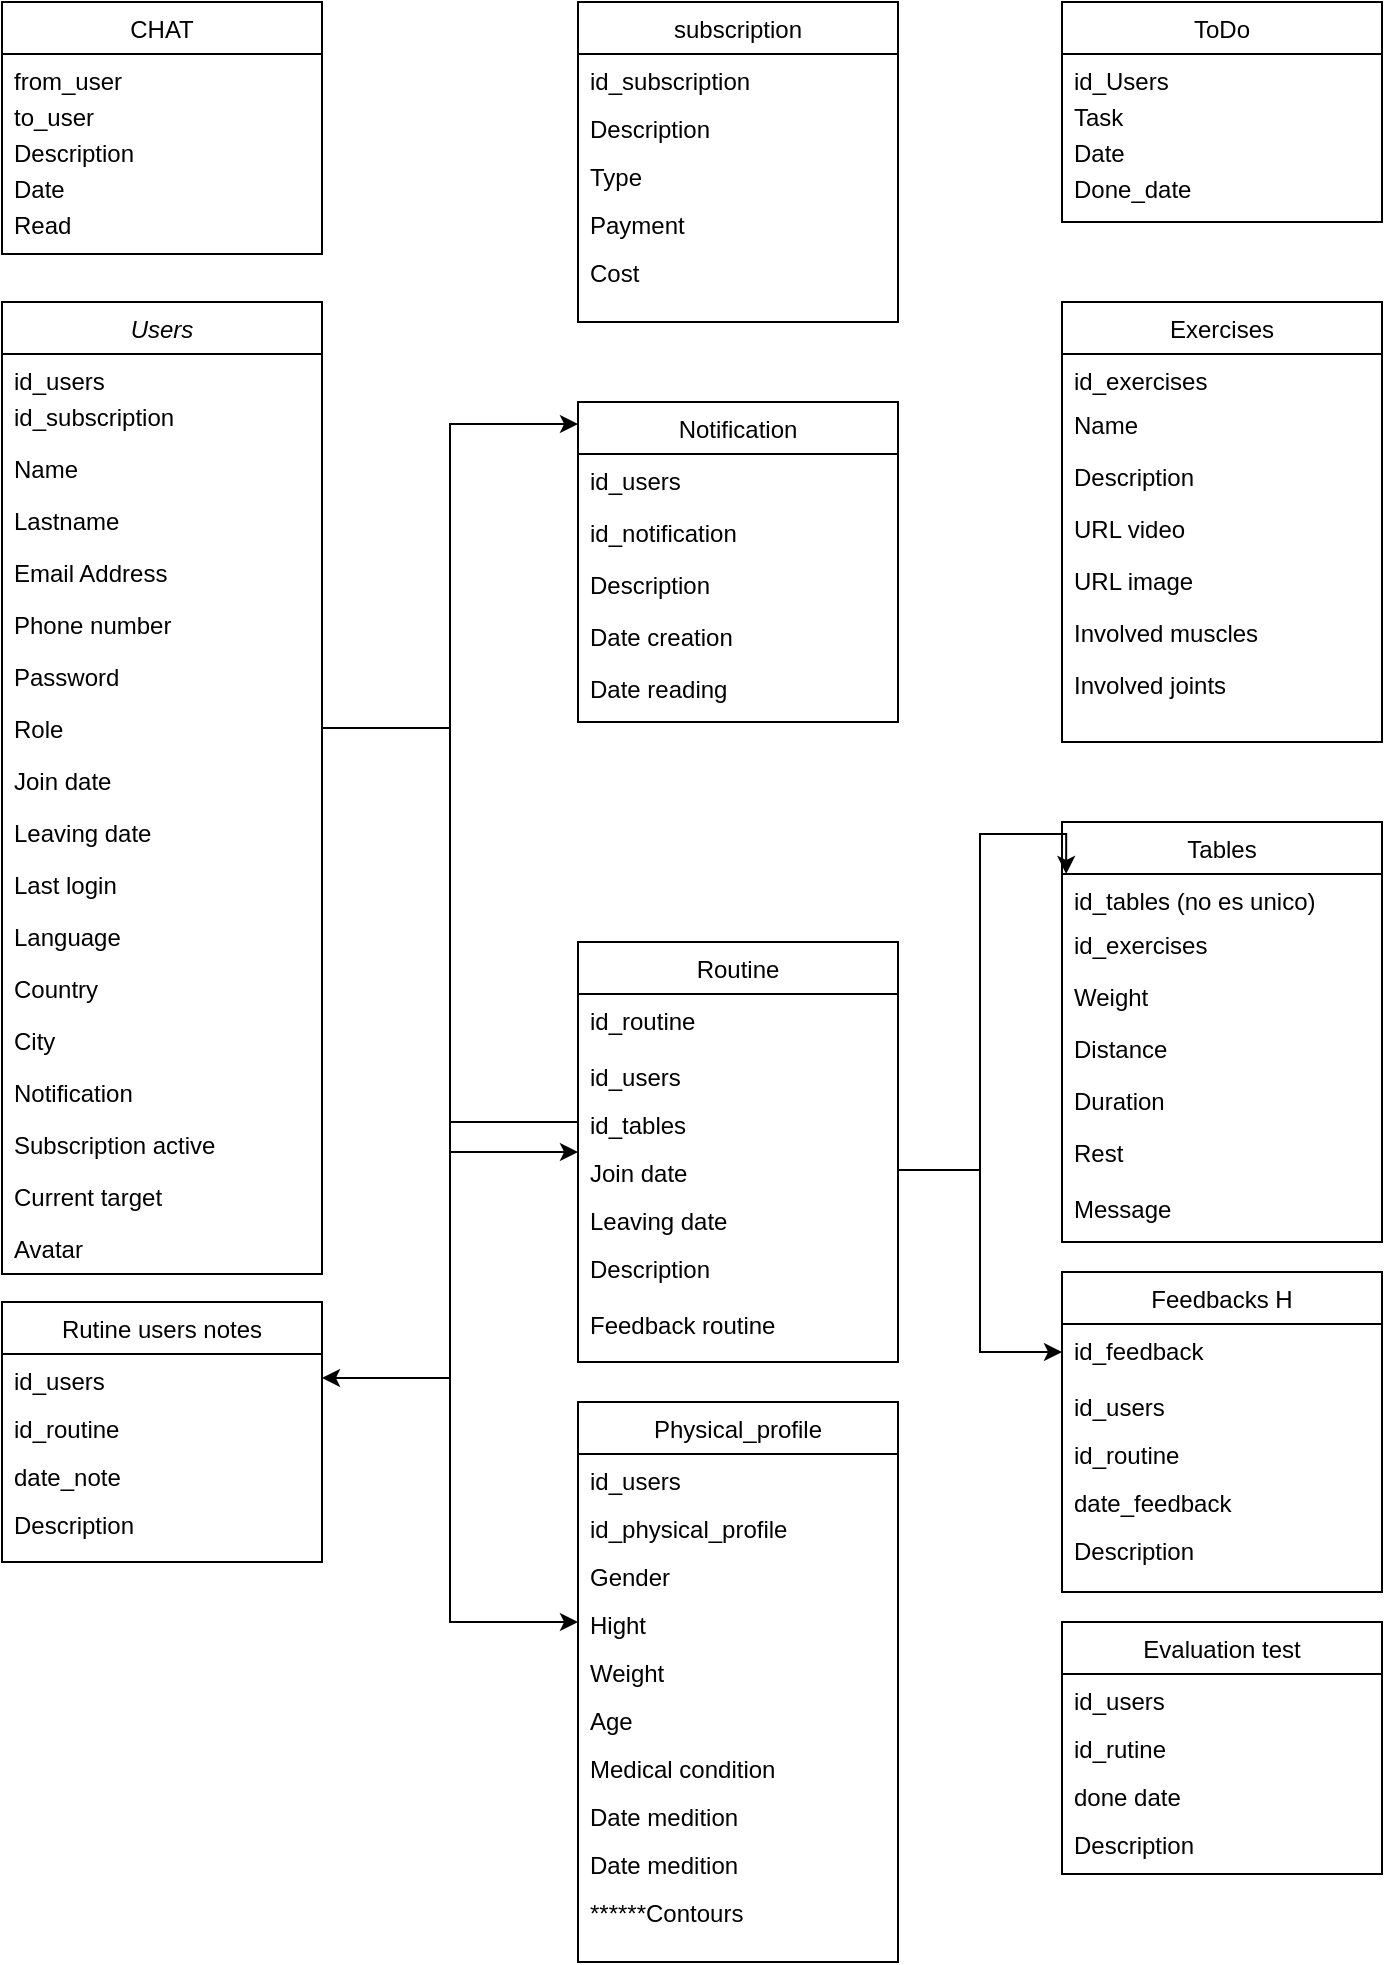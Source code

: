 <mxfile version="21.5.0" type="github">
  <diagram id="C5RBs43oDa-KdzZeNtuy" name="Page-1">
    <mxGraphModel dx="1050" dy="602" grid="1" gridSize="10" guides="1" tooltips="1" connect="1" arrows="1" fold="1" page="1" pageScale="1" pageWidth="827" pageHeight="1169" math="0" shadow="0">
      <root>
        <mxCell id="WIyWlLk6GJQsqaUBKTNV-0" />
        <mxCell id="WIyWlLk6GJQsqaUBKTNV-1" parent="WIyWlLk6GJQsqaUBKTNV-0" />
        <mxCell id="zkfFHV4jXpPFQw0GAbJ--0" value="Users" style="swimlane;fontStyle=2;align=center;verticalAlign=top;childLayout=stackLayout;horizontal=1;startSize=26;horizontalStack=0;resizeParent=1;resizeLast=0;collapsible=1;marginBottom=0;rounded=0;shadow=0;strokeWidth=1;" parent="WIyWlLk6GJQsqaUBKTNV-1" vertex="1">
          <mxGeometry x="60" y="180" width="160" height="486" as="geometry">
            <mxRectangle x="230" y="140" width="160" height="26" as="alternateBounds" />
          </mxGeometry>
        </mxCell>
        <mxCell id="e5BtcsWPOi4VYvRs_lGN-6" value="id_users" style="text;align=left;verticalAlign=top;spacingLeft=4;spacingRight=4;overflow=hidden;rotatable=0;points=[[0,0.5],[1,0.5]];portConstraint=eastwest;" parent="zkfFHV4jXpPFQw0GAbJ--0" vertex="1">
          <mxGeometry y="26" width="160" height="18" as="geometry" />
        </mxCell>
        <mxCell id="e5BtcsWPOi4VYvRs_lGN-13" value="id_subscription" style="text;align=left;verticalAlign=top;spacingLeft=4;spacingRight=4;overflow=hidden;rotatable=0;points=[[0,0.5],[1,0.5]];portConstraint=eastwest;" parent="zkfFHV4jXpPFQw0GAbJ--0" vertex="1">
          <mxGeometry y="44" width="160" height="26" as="geometry" />
        </mxCell>
        <mxCell id="zkfFHV4jXpPFQw0GAbJ--1" value="Name" style="text;align=left;verticalAlign=top;spacingLeft=4;spacingRight=4;overflow=hidden;rotatable=0;points=[[0,0.5],[1,0.5]];portConstraint=eastwest;" parent="zkfFHV4jXpPFQw0GAbJ--0" vertex="1">
          <mxGeometry y="70" width="160" height="26" as="geometry" />
        </mxCell>
        <mxCell id="zkfFHV4jXpPFQw0GAbJ--2" value="Lastname" style="text;align=left;verticalAlign=top;spacingLeft=4;spacingRight=4;overflow=hidden;rotatable=0;points=[[0,0.5],[1,0.5]];portConstraint=eastwest;rounded=0;shadow=0;html=0;" parent="zkfFHV4jXpPFQw0GAbJ--0" vertex="1">
          <mxGeometry y="96" width="160" height="26" as="geometry" />
        </mxCell>
        <mxCell id="zkfFHV4jXpPFQw0GAbJ--3" value="Email Address" style="text;align=left;verticalAlign=top;spacingLeft=4;spacingRight=4;overflow=hidden;rotatable=0;points=[[0,0.5],[1,0.5]];portConstraint=eastwest;rounded=0;shadow=0;html=0;" parent="zkfFHV4jXpPFQw0GAbJ--0" vertex="1">
          <mxGeometry y="122" width="160" height="26" as="geometry" />
        </mxCell>
        <mxCell id="zkfFHV4jXpPFQw0GAbJ--5" value="Phone number" style="text;align=left;verticalAlign=top;spacingLeft=4;spacingRight=4;overflow=hidden;rotatable=0;points=[[0,0.5],[1,0.5]];portConstraint=eastwest;" parent="zkfFHV4jXpPFQw0GAbJ--0" vertex="1">
          <mxGeometry y="148" width="160" height="26" as="geometry" />
        </mxCell>
        <mxCell id="e5BtcsWPOi4VYvRs_lGN-0" value="Password" style="text;align=left;verticalAlign=top;spacingLeft=4;spacingRight=4;overflow=hidden;rotatable=0;points=[[0,0.5],[1,0.5]];portConstraint=eastwest;" parent="zkfFHV4jXpPFQw0GAbJ--0" vertex="1">
          <mxGeometry y="174" width="160" height="26" as="geometry" />
        </mxCell>
        <mxCell id="e5BtcsWPOi4VYvRs_lGN-1" value="Role" style="text;align=left;verticalAlign=top;spacingLeft=4;spacingRight=4;overflow=hidden;rotatable=0;points=[[0,0.5],[1,0.5]];portConstraint=eastwest;" parent="zkfFHV4jXpPFQw0GAbJ--0" vertex="1">
          <mxGeometry y="200" width="160" height="26" as="geometry" />
        </mxCell>
        <mxCell id="e5BtcsWPOi4VYvRs_lGN-2" value="Join date" style="text;align=left;verticalAlign=top;spacingLeft=4;spacingRight=4;overflow=hidden;rotatable=0;points=[[0,0.5],[1,0.5]];portConstraint=eastwest;" parent="zkfFHV4jXpPFQw0GAbJ--0" vertex="1">
          <mxGeometry y="226" width="160" height="26" as="geometry" />
        </mxCell>
        <mxCell id="e5BtcsWPOi4VYvRs_lGN-3" value="Leaving date" style="text;align=left;verticalAlign=top;spacingLeft=4;spacingRight=4;overflow=hidden;rotatable=0;points=[[0,0.5],[1,0.5]];portConstraint=eastwest;" parent="zkfFHV4jXpPFQw0GAbJ--0" vertex="1">
          <mxGeometry y="252" width="160" height="26" as="geometry" />
        </mxCell>
        <mxCell id="e5BtcsWPOi4VYvRs_lGN-7" value="Last login" style="text;align=left;verticalAlign=top;spacingLeft=4;spacingRight=4;overflow=hidden;rotatable=0;points=[[0,0.5],[1,0.5]];portConstraint=eastwest;" parent="zkfFHV4jXpPFQw0GAbJ--0" vertex="1">
          <mxGeometry y="278" width="160" height="26" as="geometry" />
        </mxCell>
        <mxCell id="e5BtcsWPOi4VYvRs_lGN-8" value="Language" style="text;align=left;verticalAlign=top;spacingLeft=4;spacingRight=4;overflow=hidden;rotatable=0;points=[[0,0.5],[1,0.5]];portConstraint=eastwest;" parent="zkfFHV4jXpPFQw0GAbJ--0" vertex="1">
          <mxGeometry y="304" width="160" height="26" as="geometry" />
        </mxCell>
        <mxCell id="e5BtcsWPOi4VYvRs_lGN-9" value="Country" style="text;align=left;verticalAlign=top;spacingLeft=4;spacingRight=4;overflow=hidden;rotatable=0;points=[[0,0.5],[1,0.5]];portConstraint=eastwest;" parent="zkfFHV4jXpPFQw0GAbJ--0" vertex="1">
          <mxGeometry y="330" width="160" height="26" as="geometry" />
        </mxCell>
        <mxCell id="e5BtcsWPOi4VYvRs_lGN-10" value="City" style="text;align=left;verticalAlign=top;spacingLeft=4;spacingRight=4;overflow=hidden;rotatable=0;points=[[0,0.5],[1,0.5]];portConstraint=eastwest;" parent="zkfFHV4jXpPFQw0GAbJ--0" vertex="1">
          <mxGeometry y="356" width="160" height="26" as="geometry" />
        </mxCell>
        <mxCell id="e5BtcsWPOi4VYvRs_lGN-11" value="Notification" style="text;align=left;verticalAlign=top;spacingLeft=4;spacingRight=4;overflow=hidden;rotatable=0;points=[[0,0.5],[1,0.5]];portConstraint=eastwest;" parent="zkfFHV4jXpPFQw0GAbJ--0" vertex="1">
          <mxGeometry y="382" width="160" height="26" as="geometry" />
        </mxCell>
        <mxCell id="e5BtcsWPOi4VYvRs_lGN-25" value="Subscription active" style="text;align=left;verticalAlign=top;spacingLeft=4;spacingRight=4;overflow=hidden;rotatable=0;points=[[0,0.5],[1,0.5]];portConstraint=eastwest;" parent="zkfFHV4jXpPFQw0GAbJ--0" vertex="1">
          <mxGeometry y="408" width="160" height="26" as="geometry" />
        </mxCell>
        <mxCell id="e5BtcsWPOi4VYvRs_lGN-65" value="Current target" style="text;align=left;verticalAlign=top;spacingLeft=4;spacingRight=4;overflow=hidden;rotatable=0;points=[[0,0.5],[1,0.5]];portConstraint=eastwest;" parent="zkfFHV4jXpPFQw0GAbJ--0" vertex="1">
          <mxGeometry y="434" width="160" height="26" as="geometry" />
        </mxCell>
        <mxCell id="h6KpYBcm1l3YhVfB6UMz-25" value="Avatar" style="text;align=left;verticalAlign=top;spacingLeft=4;spacingRight=4;overflow=hidden;rotatable=0;points=[[0,0.5],[1,0.5]];portConstraint=eastwest;" parent="zkfFHV4jXpPFQw0GAbJ--0" vertex="1">
          <mxGeometry y="460" width="160" height="26" as="geometry" />
        </mxCell>
        <mxCell id="zkfFHV4jXpPFQw0GAbJ--6" value="Exercises" style="swimlane;fontStyle=0;align=center;verticalAlign=top;childLayout=stackLayout;horizontal=1;startSize=26;horizontalStack=0;resizeParent=1;resizeLast=0;collapsible=1;marginBottom=0;rounded=0;shadow=0;strokeWidth=1;" parent="WIyWlLk6GJQsqaUBKTNV-1" vertex="1">
          <mxGeometry x="590" y="180" width="160" height="220" as="geometry">
            <mxRectangle x="130" y="380" width="160" height="26" as="alternateBounds" />
          </mxGeometry>
        </mxCell>
        <mxCell id="zkfFHV4jXpPFQw0GAbJ--7" value="id_exercises" style="text;align=left;verticalAlign=top;spacingLeft=4;spacingRight=4;overflow=hidden;rotatable=0;points=[[0,0.5],[1,0.5]];portConstraint=eastwest;" parent="zkfFHV4jXpPFQw0GAbJ--6" vertex="1">
          <mxGeometry y="26" width="160" height="22" as="geometry" />
        </mxCell>
        <mxCell id="zkfFHV4jXpPFQw0GAbJ--8" value="Name" style="text;align=left;verticalAlign=top;spacingLeft=4;spacingRight=4;overflow=hidden;rotatable=0;points=[[0,0.5],[1,0.5]];portConstraint=eastwest;rounded=0;shadow=0;html=0;" parent="zkfFHV4jXpPFQw0GAbJ--6" vertex="1">
          <mxGeometry y="48" width="160" height="26" as="geometry" />
        </mxCell>
        <mxCell id="zkfFHV4jXpPFQw0GAbJ--10" value="Description" style="text;align=left;verticalAlign=top;spacingLeft=4;spacingRight=4;overflow=hidden;rotatable=0;points=[[0,0.5],[1,0.5]];portConstraint=eastwest;fontStyle=0;strokeWidth=0;strokeColor=none;" parent="zkfFHV4jXpPFQw0GAbJ--6" vertex="1">
          <mxGeometry y="74" width="160" height="26" as="geometry" />
        </mxCell>
        <mxCell id="e5BtcsWPOi4VYvRs_lGN-26" value="URL video" style="text;align=left;verticalAlign=top;spacingLeft=4;spacingRight=4;overflow=hidden;rotatable=0;points=[[0,0.5],[1,0.5]];portConstraint=eastwest;fontStyle=0;strokeColor=none;" parent="zkfFHV4jXpPFQw0GAbJ--6" vertex="1">
          <mxGeometry y="100" width="160" height="26" as="geometry" />
        </mxCell>
        <mxCell id="zkfFHV4jXpPFQw0GAbJ--11" value="URL image" style="text;align=left;verticalAlign=top;spacingLeft=4;spacingRight=4;overflow=hidden;rotatable=0;points=[[0,0.5],[1,0.5]];portConstraint=eastwest;" parent="zkfFHV4jXpPFQw0GAbJ--6" vertex="1">
          <mxGeometry y="126" width="160" height="26" as="geometry" />
        </mxCell>
        <mxCell id="e5BtcsWPOi4VYvRs_lGN-27" value="Involved muscles" style="text;align=left;verticalAlign=top;spacingLeft=4;spacingRight=4;overflow=hidden;rotatable=0;points=[[0,0.5],[1,0.5]];portConstraint=eastwest;" parent="zkfFHV4jXpPFQw0GAbJ--6" vertex="1">
          <mxGeometry y="152" width="160" height="26" as="geometry" />
        </mxCell>
        <mxCell id="e5BtcsWPOi4VYvRs_lGN-28" value="Involved joints" style="text;align=left;verticalAlign=top;spacingLeft=4;spacingRight=4;overflow=hidden;rotatable=0;points=[[0,0.5],[1,0.5]];portConstraint=eastwest;" parent="zkfFHV4jXpPFQw0GAbJ--6" vertex="1">
          <mxGeometry y="178" width="160" height="26" as="geometry" />
        </mxCell>
        <mxCell id="zkfFHV4jXpPFQw0GAbJ--13" value="subscription" style="swimlane;fontStyle=0;align=center;verticalAlign=top;childLayout=stackLayout;horizontal=1;startSize=26;horizontalStack=0;resizeParent=1;resizeLast=0;collapsible=1;marginBottom=0;rounded=0;shadow=0;strokeWidth=1;" parent="WIyWlLk6GJQsqaUBKTNV-1" vertex="1">
          <mxGeometry x="348" y="30" width="160" height="160" as="geometry">
            <mxRectangle x="340" y="380" width="170" height="26" as="alternateBounds" />
          </mxGeometry>
        </mxCell>
        <mxCell id="zkfFHV4jXpPFQw0GAbJ--14" value="id_subscription" style="text;align=left;verticalAlign=top;spacingLeft=4;spacingRight=4;overflow=hidden;rotatable=0;points=[[0,0.5],[1,0.5]];portConstraint=eastwest;" parent="zkfFHV4jXpPFQw0GAbJ--13" vertex="1">
          <mxGeometry y="26" width="160" height="24" as="geometry" />
        </mxCell>
        <mxCell id="e5BtcsWPOi4VYvRs_lGN-15" value="Description" style="text;align=left;verticalAlign=top;spacingLeft=4;spacingRight=4;overflow=hidden;rotatable=0;points=[[0,0.5],[1,0.5]];portConstraint=eastwest;" parent="zkfFHV4jXpPFQw0GAbJ--13" vertex="1">
          <mxGeometry y="50" width="160" height="24" as="geometry" />
        </mxCell>
        <mxCell id="e5BtcsWPOi4VYvRs_lGN-21" value="Type" style="text;align=left;verticalAlign=top;spacingLeft=4;spacingRight=4;overflow=hidden;rotatable=0;points=[[0,0.5],[1,0.5]];portConstraint=eastwest;" parent="zkfFHV4jXpPFQw0GAbJ--13" vertex="1">
          <mxGeometry y="74" width="160" height="24" as="geometry" />
        </mxCell>
        <mxCell id="e5BtcsWPOi4VYvRs_lGN-22" value="Payment" style="text;align=left;verticalAlign=top;spacingLeft=4;spacingRight=4;overflow=hidden;rotatable=0;points=[[0,0.5],[1,0.5]];portConstraint=eastwest;" parent="zkfFHV4jXpPFQw0GAbJ--13" vertex="1">
          <mxGeometry y="98" width="160" height="24" as="geometry" />
        </mxCell>
        <mxCell id="e5BtcsWPOi4VYvRs_lGN-23" value="Cost" style="text;align=left;verticalAlign=top;spacingLeft=4;spacingRight=4;overflow=hidden;rotatable=0;points=[[0,0.5],[1,0.5]];portConstraint=eastwest;" parent="zkfFHV4jXpPFQw0GAbJ--13" vertex="1">
          <mxGeometry y="122" width="160" height="24" as="geometry" />
        </mxCell>
        <mxCell id="zkfFHV4jXpPFQw0GAbJ--17" value="Notification" style="swimlane;fontStyle=0;align=center;verticalAlign=top;childLayout=stackLayout;horizontal=1;startSize=26;horizontalStack=0;resizeParent=1;resizeLast=0;collapsible=1;marginBottom=0;rounded=0;shadow=0;strokeWidth=1;" parent="WIyWlLk6GJQsqaUBKTNV-1" vertex="1">
          <mxGeometry x="348" y="230" width="160" height="160" as="geometry">
            <mxRectangle x="550" y="140" width="160" height="26" as="alternateBounds" />
          </mxGeometry>
        </mxCell>
        <mxCell id="zkfFHV4jXpPFQw0GAbJ--18" value="id_users" style="text;align=left;verticalAlign=top;spacingLeft=4;spacingRight=4;overflow=hidden;rotatable=0;points=[[0,0.5],[1,0.5]];portConstraint=eastwest;" parent="zkfFHV4jXpPFQw0GAbJ--17" vertex="1">
          <mxGeometry y="26" width="160" height="26" as="geometry" />
        </mxCell>
        <mxCell id="zkfFHV4jXpPFQw0GAbJ--19" value="id_notification" style="text;align=left;verticalAlign=top;spacingLeft=4;spacingRight=4;overflow=hidden;rotatable=0;points=[[0,0.5],[1,0.5]];portConstraint=eastwest;rounded=0;shadow=0;html=0;" parent="zkfFHV4jXpPFQw0GAbJ--17" vertex="1">
          <mxGeometry y="52" width="160" height="26" as="geometry" />
        </mxCell>
        <mxCell id="zkfFHV4jXpPFQw0GAbJ--20" value="Description" style="text;align=left;verticalAlign=top;spacingLeft=4;spacingRight=4;overflow=hidden;rotatable=0;points=[[0,0.5],[1,0.5]];portConstraint=eastwest;rounded=0;shadow=0;html=0;" parent="zkfFHV4jXpPFQw0GAbJ--17" vertex="1">
          <mxGeometry y="78" width="160" height="26" as="geometry" />
        </mxCell>
        <mxCell id="zkfFHV4jXpPFQw0GAbJ--22" value="Date creation" style="text;align=left;verticalAlign=top;spacingLeft=4;spacingRight=4;overflow=hidden;rotatable=0;points=[[0,0.5],[1,0.5]];portConstraint=eastwest;rounded=0;shadow=0;html=0;" parent="zkfFHV4jXpPFQw0GAbJ--17" vertex="1">
          <mxGeometry y="104" width="160" height="26" as="geometry" />
        </mxCell>
        <mxCell id="zkfFHV4jXpPFQw0GAbJ--24" value="Date reading" style="text;align=left;verticalAlign=top;spacingLeft=4;spacingRight=4;overflow=hidden;rotatable=0;points=[[0,0.5],[1,0.5]];portConstraint=eastwest;" parent="zkfFHV4jXpPFQw0GAbJ--17" vertex="1">
          <mxGeometry y="130" width="160" height="26" as="geometry" />
        </mxCell>
        <mxCell id="e5BtcsWPOi4VYvRs_lGN-12" style="edgeStyle=orthogonalEdgeStyle;rounded=0;orthogonalLoop=1;jettySize=auto;html=1;entryX=0;entryY=0.069;entryDx=0;entryDy=0;entryPerimeter=0;" parent="WIyWlLk6GJQsqaUBKTNV-1" source="e5BtcsWPOi4VYvRs_lGN-1" target="zkfFHV4jXpPFQw0GAbJ--17" edge="1">
          <mxGeometry relative="1" as="geometry" />
        </mxCell>
        <mxCell id="e5BtcsWPOi4VYvRs_lGN-29" value="Tables" style="swimlane;fontStyle=0;align=center;verticalAlign=top;childLayout=stackLayout;horizontal=1;startSize=26;horizontalStack=0;resizeParent=1;resizeLast=0;collapsible=1;marginBottom=0;rounded=0;shadow=0;strokeWidth=1;" parent="WIyWlLk6GJQsqaUBKTNV-1" vertex="1">
          <mxGeometry x="590" y="440" width="160" height="210" as="geometry">
            <mxRectangle x="130" y="380" width="160" height="26" as="alternateBounds" />
          </mxGeometry>
        </mxCell>
        <mxCell id="e5BtcsWPOi4VYvRs_lGN-30" value="id_tables (no es unico)" style="text;align=left;verticalAlign=top;spacingLeft=4;spacingRight=4;overflow=hidden;rotatable=0;points=[[0,0.5],[1,0.5]];portConstraint=eastwest;" parent="e5BtcsWPOi4VYvRs_lGN-29" vertex="1">
          <mxGeometry y="26" width="160" height="22" as="geometry" />
        </mxCell>
        <mxCell id="e5BtcsWPOi4VYvRs_lGN-31" value="id_exercises" style="text;align=left;verticalAlign=top;spacingLeft=4;spacingRight=4;overflow=hidden;rotatable=0;points=[[0,0.5],[1,0.5]];portConstraint=eastwest;rounded=0;shadow=0;html=0;" parent="e5BtcsWPOi4VYvRs_lGN-29" vertex="1">
          <mxGeometry y="48" width="160" height="26" as="geometry" />
        </mxCell>
        <mxCell id="e5BtcsWPOi4VYvRs_lGN-32" value="Weight" style="text;align=left;verticalAlign=top;spacingLeft=4;spacingRight=4;overflow=hidden;rotatable=0;points=[[0,0.5],[1,0.5]];portConstraint=eastwest;fontStyle=0;strokeWidth=0;strokeColor=none;" parent="e5BtcsWPOi4VYvRs_lGN-29" vertex="1">
          <mxGeometry y="74" width="160" height="26" as="geometry" />
        </mxCell>
        <mxCell id="e5BtcsWPOi4VYvRs_lGN-76" value="Distance" style="text;align=left;verticalAlign=top;spacingLeft=4;spacingRight=4;overflow=hidden;rotatable=0;points=[[0,0.5],[1,0.5]];portConstraint=eastwest;fontStyle=0;strokeColor=none;" parent="e5BtcsWPOi4VYvRs_lGN-29" vertex="1">
          <mxGeometry y="100" width="160" height="26" as="geometry" />
        </mxCell>
        <mxCell id="e5BtcsWPOi4VYvRs_lGN-33" value="Duration" style="text;align=left;verticalAlign=top;spacingLeft=4;spacingRight=4;overflow=hidden;rotatable=0;points=[[0,0.5],[1,0.5]];portConstraint=eastwest;fontStyle=0;strokeColor=none;" parent="e5BtcsWPOi4VYvRs_lGN-29" vertex="1">
          <mxGeometry y="126" width="160" height="26" as="geometry" />
        </mxCell>
        <mxCell id="e5BtcsWPOi4VYvRs_lGN-47" value="Rest" style="text;align=left;verticalAlign=top;spacingLeft=4;spacingRight=4;overflow=hidden;rotatable=0;points=[[0,0.5],[1,0.5]];portConstraint=eastwest;fontStyle=0;strokeColor=none;" parent="e5BtcsWPOi4VYvRs_lGN-29" vertex="1">
          <mxGeometry y="152" width="160" height="28" as="geometry" />
        </mxCell>
        <mxCell id="h6KpYBcm1l3YhVfB6UMz-24" value="Message" style="text;align=left;verticalAlign=top;spacingLeft=4;spacingRight=4;overflow=hidden;rotatable=0;points=[[0,0.5],[1,0.5]];portConstraint=eastwest;fontStyle=0;strokeColor=none;" parent="e5BtcsWPOi4VYvRs_lGN-29" vertex="1">
          <mxGeometry y="180" width="160" height="28" as="geometry" />
        </mxCell>
        <mxCell id="e5BtcsWPOi4VYvRs_lGN-37" value="Routine" style="swimlane;fontStyle=0;align=center;verticalAlign=top;childLayout=stackLayout;horizontal=1;startSize=26;horizontalStack=0;resizeParent=1;resizeLast=0;collapsible=1;marginBottom=0;rounded=0;shadow=0;strokeWidth=1;" parent="WIyWlLk6GJQsqaUBKTNV-1" vertex="1">
          <mxGeometry x="348" y="500" width="160" height="210" as="geometry">
            <mxRectangle x="340" y="380" width="170" height="26" as="alternateBounds" />
          </mxGeometry>
        </mxCell>
        <mxCell id="h6KpYBcm1l3YhVfB6UMz-8" value="id_routine" style="text;align=left;verticalAlign=top;spacingLeft=4;spacingRight=4;overflow=hidden;rotatable=0;points=[[0,0.5],[1,0.5]];portConstraint=eastwest;" parent="e5BtcsWPOi4VYvRs_lGN-37" vertex="1">
          <mxGeometry y="26" width="160" height="28" as="geometry" />
        </mxCell>
        <mxCell id="e5BtcsWPOi4VYvRs_lGN-38" value="id_users" style="text;align=left;verticalAlign=top;spacingLeft=4;spacingRight=4;overflow=hidden;rotatable=0;points=[[0,0.5],[1,0.5]];portConstraint=eastwest;" parent="e5BtcsWPOi4VYvRs_lGN-37" vertex="1">
          <mxGeometry y="54" width="160" height="24" as="geometry" />
        </mxCell>
        <mxCell id="e5BtcsWPOi4VYvRs_lGN-39" value="id_tables" style="text;align=left;verticalAlign=top;spacingLeft=4;spacingRight=4;overflow=hidden;rotatable=0;points=[[0,0.5],[1,0.5]];portConstraint=eastwest;" parent="e5BtcsWPOi4VYvRs_lGN-37" vertex="1">
          <mxGeometry y="78" width="160" height="24" as="geometry" />
        </mxCell>
        <mxCell id="e5BtcsWPOi4VYvRs_lGN-43" value="Join date" style="text;align=left;verticalAlign=top;spacingLeft=4;spacingRight=4;overflow=hidden;rotatable=0;points=[[0,0.5],[1,0.5]];portConstraint=eastwest;" parent="e5BtcsWPOi4VYvRs_lGN-37" vertex="1">
          <mxGeometry y="102" width="160" height="24" as="geometry" />
        </mxCell>
        <mxCell id="e5BtcsWPOi4VYvRs_lGN-44" value="Leaving date" style="text;align=left;verticalAlign=top;spacingLeft=4;spacingRight=4;overflow=hidden;rotatable=0;points=[[0,0.5],[1,0.5]];portConstraint=eastwest;" parent="e5BtcsWPOi4VYvRs_lGN-37" vertex="1">
          <mxGeometry y="126" width="160" height="24" as="geometry" />
        </mxCell>
        <mxCell id="e5BtcsWPOi4VYvRs_lGN-64" value="Description" style="text;align=left;verticalAlign=top;spacingLeft=4;spacingRight=4;overflow=hidden;rotatable=0;points=[[0,0.5],[1,0.5]];portConstraint=eastwest;" parent="e5BtcsWPOi4VYvRs_lGN-37" vertex="1">
          <mxGeometry y="150" width="160" height="28" as="geometry" />
        </mxCell>
        <mxCell id="h6KpYBcm1l3YhVfB6UMz-11" value="Feedback routine" style="text;align=left;verticalAlign=top;spacingLeft=4;spacingRight=4;overflow=hidden;rotatable=0;points=[[0,0.5],[1,0.5]];portConstraint=eastwest;" parent="e5BtcsWPOi4VYvRs_lGN-37" vertex="1">
          <mxGeometry y="178" width="160" height="28" as="geometry" />
        </mxCell>
        <mxCell id="e5BtcsWPOi4VYvRs_lGN-45" style="edgeStyle=orthogonalEdgeStyle;rounded=0;orthogonalLoop=1;jettySize=auto;html=1;entryX=0;entryY=0.5;entryDx=0;entryDy=0;" parent="WIyWlLk6GJQsqaUBKTNV-1" source="e5BtcsWPOi4VYvRs_lGN-1" target="e5BtcsWPOi4VYvRs_lGN-37" edge="1">
          <mxGeometry relative="1" as="geometry" />
        </mxCell>
        <mxCell id="e5BtcsWPOi4VYvRs_lGN-46" style="edgeStyle=orthogonalEdgeStyle;rounded=0;orthogonalLoop=1;jettySize=auto;html=1;exitX=1;exitY=0.5;exitDx=0;exitDy=0;entryX=0.013;entryY=0;entryDx=0;entryDy=0;entryPerimeter=0;" parent="WIyWlLk6GJQsqaUBKTNV-1" source="e5BtcsWPOi4VYvRs_lGN-43" target="e5BtcsWPOi4VYvRs_lGN-30" edge="1">
          <mxGeometry relative="1" as="geometry" />
        </mxCell>
        <mxCell id="e5BtcsWPOi4VYvRs_lGN-49" value="Physical_profile" style="swimlane;fontStyle=0;align=center;verticalAlign=top;childLayout=stackLayout;horizontal=1;startSize=26;horizontalStack=0;resizeParent=1;resizeLast=0;collapsible=1;marginBottom=0;rounded=0;shadow=0;strokeWidth=1;" parent="WIyWlLk6GJQsqaUBKTNV-1" vertex="1">
          <mxGeometry x="348" y="730" width="160" height="280" as="geometry">
            <mxRectangle x="340" y="380" width="170" height="26" as="alternateBounds" />
          </mxGeometry>
        </mxCell>
        <mxCell id="e5BtcsWPOi4VYvRs_lGN-51" value="id_users" style="text;align=left;verticalAlign=top;spacingLeft=4;spacingRight=4;overflow=hidden;rotatable=0;points=[[0,0.5],[1,0.5]];portConstraint=eastwest;" parent="e5BtcsWPOi4VYvRs_lGN-49" vertex="1">
          <mxGeometry y="26" width="160" height="24" as="geometry" />
        </mxCell>
        <mxCell id="e5BtcsWPOi4VYvRs_lGN-66" value="id_physical_profile" style="text;align=left;verticalAlign=top;spacingLeft=4;spacingRight=4;overflow=hidden;rotatable=0;points=[[0,0.5],[1,0.5]];portConstraint=eastwest;" parent="e5BtcsWPOi4VYvRs_lGN-49" vertex="1">
          <mxGeometry y="50" width="160" height="24" as="geometry" />
        </mxCell>
        <mxCell id="e5BtcsWPOi4VYvRs_lGN-52" value="Gender" style="text;align=left;verticalAlign=top;spacingLeft=4;spacingRight=4;overflow=hidden;rotatable=0;points=[[0,0.5],[1,0.5]];portConstraint=eastwest;" parent="e5BtcsWPOi4VYvRs_lGN-49" vertex="1">
          <mxGeometry y="74" width="160" height="24" as="geometry" />
        </mxCell>
        <mxCell id="e5BtcsWPOi4VYvRs_lGN-53" value="Hight" style="text;align=left;verticalAlign=top;spacingLeft=4;spacingRight=4;overflow=hidden;rotatable=0;points=[[0,0.5],[1,0.5]];portConstraint=eastwest;" parent="e5BtcsWPOi4VYvRs_lGN-49" vertex="1">
          <mxGeometry y="98" width="160" height="24" as="geometry" />
        </mxCell>
        <mxCell id="e5BtcsWPOi4VYvRs_lGN-54" value="Weight" style="text;align=left;verticalAlign=top;spacingLeft=4;spacingRight=4;overflow=hidden;rotatable=0;points=[[0,0.5],[1,0.5]];portConstraint=eastwest;" parent="e5BtcsWPOi4VYvRs_lGN-49" vertex="1">
          <mxGeometry y="122" width="160" height="24" as="geometry" />
        </mxCell>
        <mxCell id="e5BtcsWPOi4VYvRs_lGN-57" value="Age" style="text;align=left;verticalAlign=top;spacingLeft=4;spacingRight=4;overflow=hidden;rotatable=0;points=[[0,0.5],[1,0.5]];portConstraint=eastwest;" parent="e5BtcsWPOi4VYvRs_lGN-49" vertex="1">
          <mxGeometry y="146" width="160" height="24" as="geometry" />
        </mxCell>
        <mxCell id="e5BtcsWPOi4VYvRs_lGN-67" value="Medical condition" style="text;align=left;verticalAlign=top;spacingLeft=4;spacingRight=4;overflow=hidden;rotatable=0;points=[[0,0.5],[1,0.5]];portConstraint=eastwest;" parent="e5BtcsWPOi4VYvRs_lGN-49" vertex="1">
          <mxGeometry y="170" width="160" height="24" as="geometry" />
        </mxCell>
        <mxCell id="e5BtcsWPOi4VYvRs_lGN-68" value="Date medition" style="text;align=left;verticalAlign=top;spacingLeft=4;spacingRight=4;overflow=hidden;rotatable=0;points=[[0,0.5],[1,0.5]];portConstraint=eastwest;" parent="e5BtcsWPOi4VYvRs_lGN-49" vertex="1">
          <mxGeometry y="194" width="160" height="24" as="geometry" />
        </mxCell>
        <mxCell id="h6KpYBcm1l3YhVfB6UMz-7" value="Date medition" style="text;align=left;verticalAlign=top;spacingLeft=4;spacingRight=4;overflow=hidden;rotatable=0;points=[[0,0.5],[1,0.5]];portConstraint=eastwest;" parent="e5BtcsWPOi4VYvRs_lGN-49" vertex="1">
          <mxGeometry y="218" width="160" height="24" as="geometry" />
        </mxCell>
        <mxCell id="e5BtcsWPOi4VYvRs_lGN-69" value="******Contours" style="text;align=left;verticalAlign=top;spacingLeft=4;spacingRight=4;overflow=hidden;rotatable=0;points=[[0,0.5],[1,0.5]];portConstraint=eastwest;" parent="e5BtcsWPOi4VYvRs_lGN-49" vertex="1">
          <mxGeometry y="242" width="160" height="24" as="geometry" />
        </mxCell>
        <mxCell id="e5BtcsWPOi4VYvRs_lGN-56" style="edgeStyle=orthogonalEdgeStyle;rounded=0;orthogonalLoop=1;jettySize=auto;html=1;entryX=0;entryY=0.5;entryDx=0;entryDy=0;" parent="WIyWlLk6GJQsqaUBKTNV-1" source="e5BtcsWPOi4VYvRs_lGN-1" target="e5BtcsWPOi4VYvRs_lGN-53" edge="1">
          <mxGeometry relative="1" as="geometry">
            <mxPoint x="170" y="820" as="targetPoint" />
          </mxGeometry>
        </mxCell>
        <mxCell id="h6KpYBcm1l3YhVfB6UMz-0" value="Evaluation test" style="swimlane;fontStyle=0;align=center;verticalAlign=top;childLayout=stackLayout;horizontal=1;startSize=26;horizontalStack=0;resizeParent=1;resizeLast=0;collapsible=1;marginBottom=0;rounded=0;shadow=0;strokeWidth=1;" parent="WIyWlLk6GJQsqaUBKTNV-1" vertex="1">
          <mxGeometry x="590" y="840" width="160" height="126" as="geometry">
            <mxRectangle x="340" y="380" width="170" height="26" as="alternateBounds" />
          </mxGeometry>
        </mxCell>
        <mxCell id="h6KpYBcm1l3YhVfB6UMz-1" value="id_users" style="text;align=left;verticalAlign=top;spacingLeft=4;spacingRight=4;overflow=hidden;rotatable=0;points=[[0,0.5],[1,0.5]];portConstraint=eastwest;" parent="h6KpYBcm1l3YhVfB6UMz-0" vertex="1">
          <mxGeometry y="26" width="160" height="24" as="geometry" />
        </mxCell>
        <mxCell id="h6KpYBcm1l3YhVfB6UMz-2" value="id_rutine" style="text;align=left;verticalAlign=top;spacingLeft=4;spacingRight=4;overflow=hidden;rotatable=0;points=[[0,0.5],[1,0.5]];portConstraint=eastwest;" parent="h6KpYBcm1l3YhVfB6UMz-0" vertex="1">
          <mxGeometry y="50" width="160" height="24" as="geometry" />
        </mxCell>
        <mxCell id="h6KpYBcm1l3YhVfB6UMz-3" value="done date" style="text;align=left;verticalAlign=top;spacingLeft=4;spacingRight=4;overflow=hidden;rotatable=0;points=[[0,0.5],[1,0.5]];portConstraint=eastwest;" parent="h6KpYBcm1l3YhVfB6UMz-0" vertex="1">
          <mxGeometry y="74" width="160" height="24" as="geometry" />
        </mxCell>
        <mxCell id="h6KpYBcm1l3YhVfB6UMz-5" value="Description" style="text;align=left;verticalAlign=top;spacingLeft=4;spacingRight=4;overflow=hidden;rotatable=0;points=[[0,0.5],[1,0.5]];portConstraint=eastwest;" parent="h6KpYBcm1l3YhVfB6UMz-0" vertex="1">
          <mxGeometry y="98" width="160" height="28" as="geometry" />
        </mxCell>
        <mxCell id="h6KpYBcm1l3YhVfB6UMz-12" value="Feedbacks H" style="swimlane;fontStyle=0;align=center;verticalAlign=top;childLayout=stackLayout;horizontal=1;startSize=26;horizontalStack=0;resizeParent=1;resizeLast=0;collapsible=1;marginBottom=0;rounded=0;shadow=0;strokeWidth=1;" parent="WIyWlLk6GJQsqaUBKTNV-1" vertex="1">
          <mxGeometry x="590" y="665" width="160" height="160" as="geometry">
            <mxRectangle x="340" y="380" width="170" height="26" as="alternateBounds" />
          </mxGeometry>
        </mxCell>
        <mxCell id="h6KpYBcm1l3YhVfB6UMz-17" value="id_feedback" style="text;align=left;verticalAlign=top;spacingLeft=4;spacingRight=4;overflow=hidden;rotatable=0;points=[[0,0.5],[1,0.5]];portConstraint=eastwest;" parent="h6KpYBcm1l3YhVfB6UMz-12" vertex="1">
          <mxGeometry y="26" width="160" height="28" as="geometry" />
        </mxCell>
        <mxCell id="h6KpYBcm1l3YhVfB6UMz-13" value="id_users" style="text;align=left;verticalAlign=top;spacingLeft=4;spacingRight=4;overflow=hidden;rotatable=0;points=[[0,0.5],[1,0.5]];portConstraint=eastwest;" parent="h6KpYBcm1l3YhVfB6UMz-12" vertex="1">
          <mxGeometry y="54" width="160" height="24" as="geometry" />
        </mxCell>
        <mxCell id="h6KpYBcm1l3YhVfB6UMz-14" value="id_routine" style="text;align=left;verticalAlign=top;spacingLeft=4;spacingRight=4;overflow=hidden;rotatable=0;points=[[0,0.5],[1,0.5]];portConstraint=eastwest;" parent="h6KpYBcm1l3YhVfB6UMz-12" vertex="1">
          <mxGeometry y="78" width="160" height="24" as="geometry" />
        </mxCell>
        <mxCell id="h6KpYBcm1l3YhVfB6UMz-15" value="date_feedback" style="text;align=left;verticalAlign=top;spacingLeft=4;spacingRight=4;overflow=hidden;rotatable=0;points=[[0,0.5],[1,0.5]];portConstraint=eastwest;" parent="h6KpYBcm1l3YhVfB6UMz-12" vertex="1">
          <mxGeometry y="102" width="160" height="24" as="geometry" />
        </mxCell>
        <mxCell id="h6KpYBcm1l3YhVfB6UMz-16" value="Description" style="text;align=left;verticalAlign=top;spacingLeft=4;spacingRight=4;overflow=hidden;rotatable=0;points=[[0,0.5],[1,0.5]];portConstraint=eastwest;" parent="h6KpYBcm1l3YhVfB6UMz-12" vertex="1">
          <mxGeometry y="126" width="160" height="28" as="geometry" />
        </mxCell>
        <mxCell id="h6KpYBcm1l3YhVfB6UMz-18" value="Rutine users notes" style="swimlane;fontStyle=0;align=center;verticalAlign=top;childLayout=stackLayout;horizontal=1;startSize=26;horizontalStack=0;resizeParent=1;resizeLast=0;collapsible=1;marginBottom=0;rounded=0;shadow=0;strokeWidth=1;" parent="WIyWlLk6GJQsqaUBKTNV-1" vertex="1">
          <mxGeometry x="60" y="680" width="160" height="130" as="geometry">
            <mxRectangle x="340" y="380" width="170" height="26" as="alternateBounds" />
          </mxGeometry>
        </mxCell>
        <mxCell id="h6KpYBcm1l3YhVfB6UMz-20" value="id_users" style="text;align=left;verticalAlign=top;spacingLeft=4;spacingRight=4;overflow=hidden;rotatable=0;points=[[0,0.5],[1,0.5]];portConstraint=eastwest;" parent="h6KpYBcm1l3YhVfB6UMz-18" vertex="1">
          <mxGeometry y="26" width="160" height="24" as="geometry" />
        </mxCell>
        <mxCell id="h6KpYBcm1l3YhVfB6UMz-21" value="id_routine" style="text;align=left;verticalAlign=top;spacingLeft=4;spacingRight=4;overflow=hidden;rotatable=0;points=[[0,0.5],[1,0.5]];portConstraint=eastwest;" parent="h6KpYBcm1l3YhVfB6UMz-18" vertex="1">
          <mxGeometry y="50" width="160" height="24" as="geometry" />
        </mxCell>
        <mxCell id="h6KpYBcm1l3YhVfB6UMz-22" value="date_note" style="text;align=left;verticalAlign=top;spacingLeft=4;spacingRight=4;overflow=hidden;rotatable=0;points=[[0,0.5],[1,0.5]];portConstraint=eastwest;" parent="h6KpYBcm1l3YhVfB6UMz-18" vertex="1">
          <mxGeometry y="74" width="160" height="24" as="geometry" />
        </mxCell>
        <mxCell id="h6KpYBcm1l3YhVfB6UMz-23" value="Description" style="text;align=left;verticalAlign=top;spacingLeft=4;spacingRight=4;overflow=hidden;rotatable=0;points=[[0,0.5],[1,0.5]];portConstraint=eastwest;" parent="h6KpYBcm1l3YhVfB6UMz-18" vertex="1">
          <mxGeometry y="98" width="160" height="28" as="geometry" />
        </mxCell>
        <mxCell id="h6KpYBcm1l3YhVfB6UMz-26" style="edgeStyle=orthogonalEdgeStyle;rounded=0;orthogonalLoop=1;jettySize=auto;html=1;exitX=1;exitY=0.5;exitDx=0;exitDy=0;entryX=0;entryY=0.5;entryDx=0;entryDy=0;" parent="WIyWlLk6GJQsqaUBKTNV-1" source="e5BtcsWPOi4VYvRs_lGN-43" target="h6KpYBcm1l3YhVfB6UMz-17" edge="1">
          <mxGeometry relative="1" as="geometry" />
        </mxCell>
        <mxCell id="h6KpYBcm1l3YhVfB6UMz-27" style="edgeStyle=orthogonalEdgeStyle;rounded=0;orthogonalLoop=1;jettySize=auto;html=1;exitX=0;exitY=0.5;exitDx=0;exitDy=0;entryX=1;entryY=0.5;entryDx=0;entryDy=0;" parent="WIyWlLk6GJQsqaUBKTNV-1" source="e5BtcsWPOi4VYvRs_lGN-39" target="h6KpYBcm1l3YhVfB6UMz-20" edge="1">
          <mxGeometry relative="1" as="geometry" />
        </mxCell>
        <mxCell id="h6KpYBcm1l3YhVfB6UMz-29" value="CHAT" style="swimlane;fontStyle=0;align=center;verticalAlign=top;childLayout=stackLayout;horizontal=1;startSize=26;horizontalStack=0;resizeParent=1;resizeLast=0;collapsible=1;marginBottom=0;rounded=0;shadow=0;strokeWidth=1;" parent="WIyWlLk6GJQsqaUBKTNV-1" vertex="1">
          <mxGeometry x="60" y="30" width="160" height="126" as="geometry">
            <mxRectangle x="340" y="380" width="170" height="26" as="alternateBounds" />
          </mxGeometry>
        </mxCell>
        <mxCell id="fWXhhuIdikymEo7S85Rh-0" value="from_user" style="text;align=left;verticalAlign=top;spacingLeft=4;spacingRight=4;overflow=hidden;rotatable=0;points=[[0,0.5],[1,0.5]];portConstraint=eastwest;" vertex="1" parent="h6KpYBcm1l3YhVfB6UMz-29">
          <mxGeometry y="26" width="160" height="18" as="geometry" />
        </mxCell>
        <mxCell id="fWXhhuIdikymEo7S85Rh-1" value="to_user" style="text;align=left;verticalAlign=top;spacingLeft=4;spacingRight=4;overflow=hidden;rotatable=0;points=[[0,0.5],[1,0.5]];portConstraint=eastwest;" vertex="1" parent="h6KpYBcm1l3YhVfB6UMz-29">
          <mxGeometry y="44" width="160" height="18" as="geometry" />
        </mxCell>
        <mxCell id="fWXhhuIdikymEo7S85Rh-2" value="Description" style="text;align=left;verticalAlign=top;spacingLeft=4;spacingRight=4;overflow=hidden;rotatable=0;points=[[0,0.5],[1,0.5]];portConstraint=eastwest;" vertex="1" parent="h6KpYBcm1l3YhVfB6UMz-29">
          <mxGeometry y="62" width="160" height="18" as="geometry" />
        </mxCell>
        <mxCell id="fWXhhuIdikymEo7S85Rh-3" value="Date" style="text;align=left;verticalAlign=top;spacingLeft=4;spacingRight=4;overflow=hidden;rotatable=0;points=[[0,0.5],[1,0.5]];portConstraint=eastwest;" vertex="1" parent="h6KpYBcm1l3YhVfB6UMz-29">
          <mxGeometry y="80" width="160" height="18" as="geometry" />
        </mxCell>
        <mxCell id="fWXhhuIdikymEo7S85Rh-4" value="Read" style="text;align=left;verticalAlign=top;spacingLeft=4;spacingRight=4;overflow=hidden;rotatable=0;points=[[0,0.5],[1,0.5]];portConstraint=eastwest;" vertex="1" parent="h6KpYBcm1l3YhVfB6UMz-29">
          <mxGeometry y="98" width="160" height="18" as="geometry" />
        </mxCell>
        <mxCell id="fWXhhuIdikymEo7S85Rh-5" value="ToDo" style="swimlane;fontStyle=0;align=center;verticalAlign=top;childLayout=stackLayout;horizontal=1;startSize=26;horizontalStack=0;resizeParent=1;resizeLast=0;collapsible=1;marginBottom=0;rounded=0;shadow=0;strokeWidth=1;" vertex="1" parent="WIyWlLk6GJQsqaUBKTNV-1">
          <mxGeometry x="590" y="30" width="160" height="110" as="geometry">
            <mxRectangle x="340" y="380" width="170" height="26" as="alternateBounds" />
          </mxGeometry>
        </mxCell>
        <mxCell id="fWXhhuIdikymEo7S85Rh-6" value="id_Users" style="text;align=left;verticalAlign=top;spacingLeft=4;spacingRight=4;overflow=hidden;rotatable=0;points=[[0,0.5],[1,0.5]];portConstraint=eastwest;" vertex="1" parent="fWXhhuIdikymEo7S85Rh-5">
          <mxGeometry y="26" width="160" height="18" as="geometry" />
        </mxCell>
        <mxCell id="fWXhhuIdikymEo7S85Rh-7" value="Task" style="text;align=left;verticalAlign=top;spacingLeft=4;spacingRight=4;overflow=hidden;rotatable=0;points=[[0,0.5],[1,0.5]];portConstraint=eastwest;" vertex="1" parent="fWXhhuIdikymEo7S85Rh-5">
          <mxGeometry y="44" width="160" height="18" as="geometry" />
        </mxCell>
        <mxCell id="fWXhhuIdikymEo7S85Rh-8" value="Date" style="text;align=left;verticalAlign=top;spacingLeft=4;spacingRight=4;overflow=hidden;rotatable=0;points=[[0,0.5],[1,0.5]];portConstraint=eastwest;" vertex="1" parent="fWXhhuIdikymEo7S85Rh-5">
          <mxGeometry y="62" width="160" height="18" as="geometry" />
        </mxCell>
        <mxCell id="fWXhhuIdikymEo7S85Rh-9" value="Done_date" style="text;align=left;verticalAlign=top;spacingLeft=4;spacingRight=4;overflow=hidden;rotatable=0;points=[[0,0.5],[1,0.5]];portConstraint=eastwest;" vertex="1" parent="fWXhhuIdikymEo7S85Rh-5">
          <mxGeometry y="80" width="160" height="18" as="geometry" />
        </mxCell>
      </root>
    </mxGraphModel>
  </diagram>
</mxfile>
